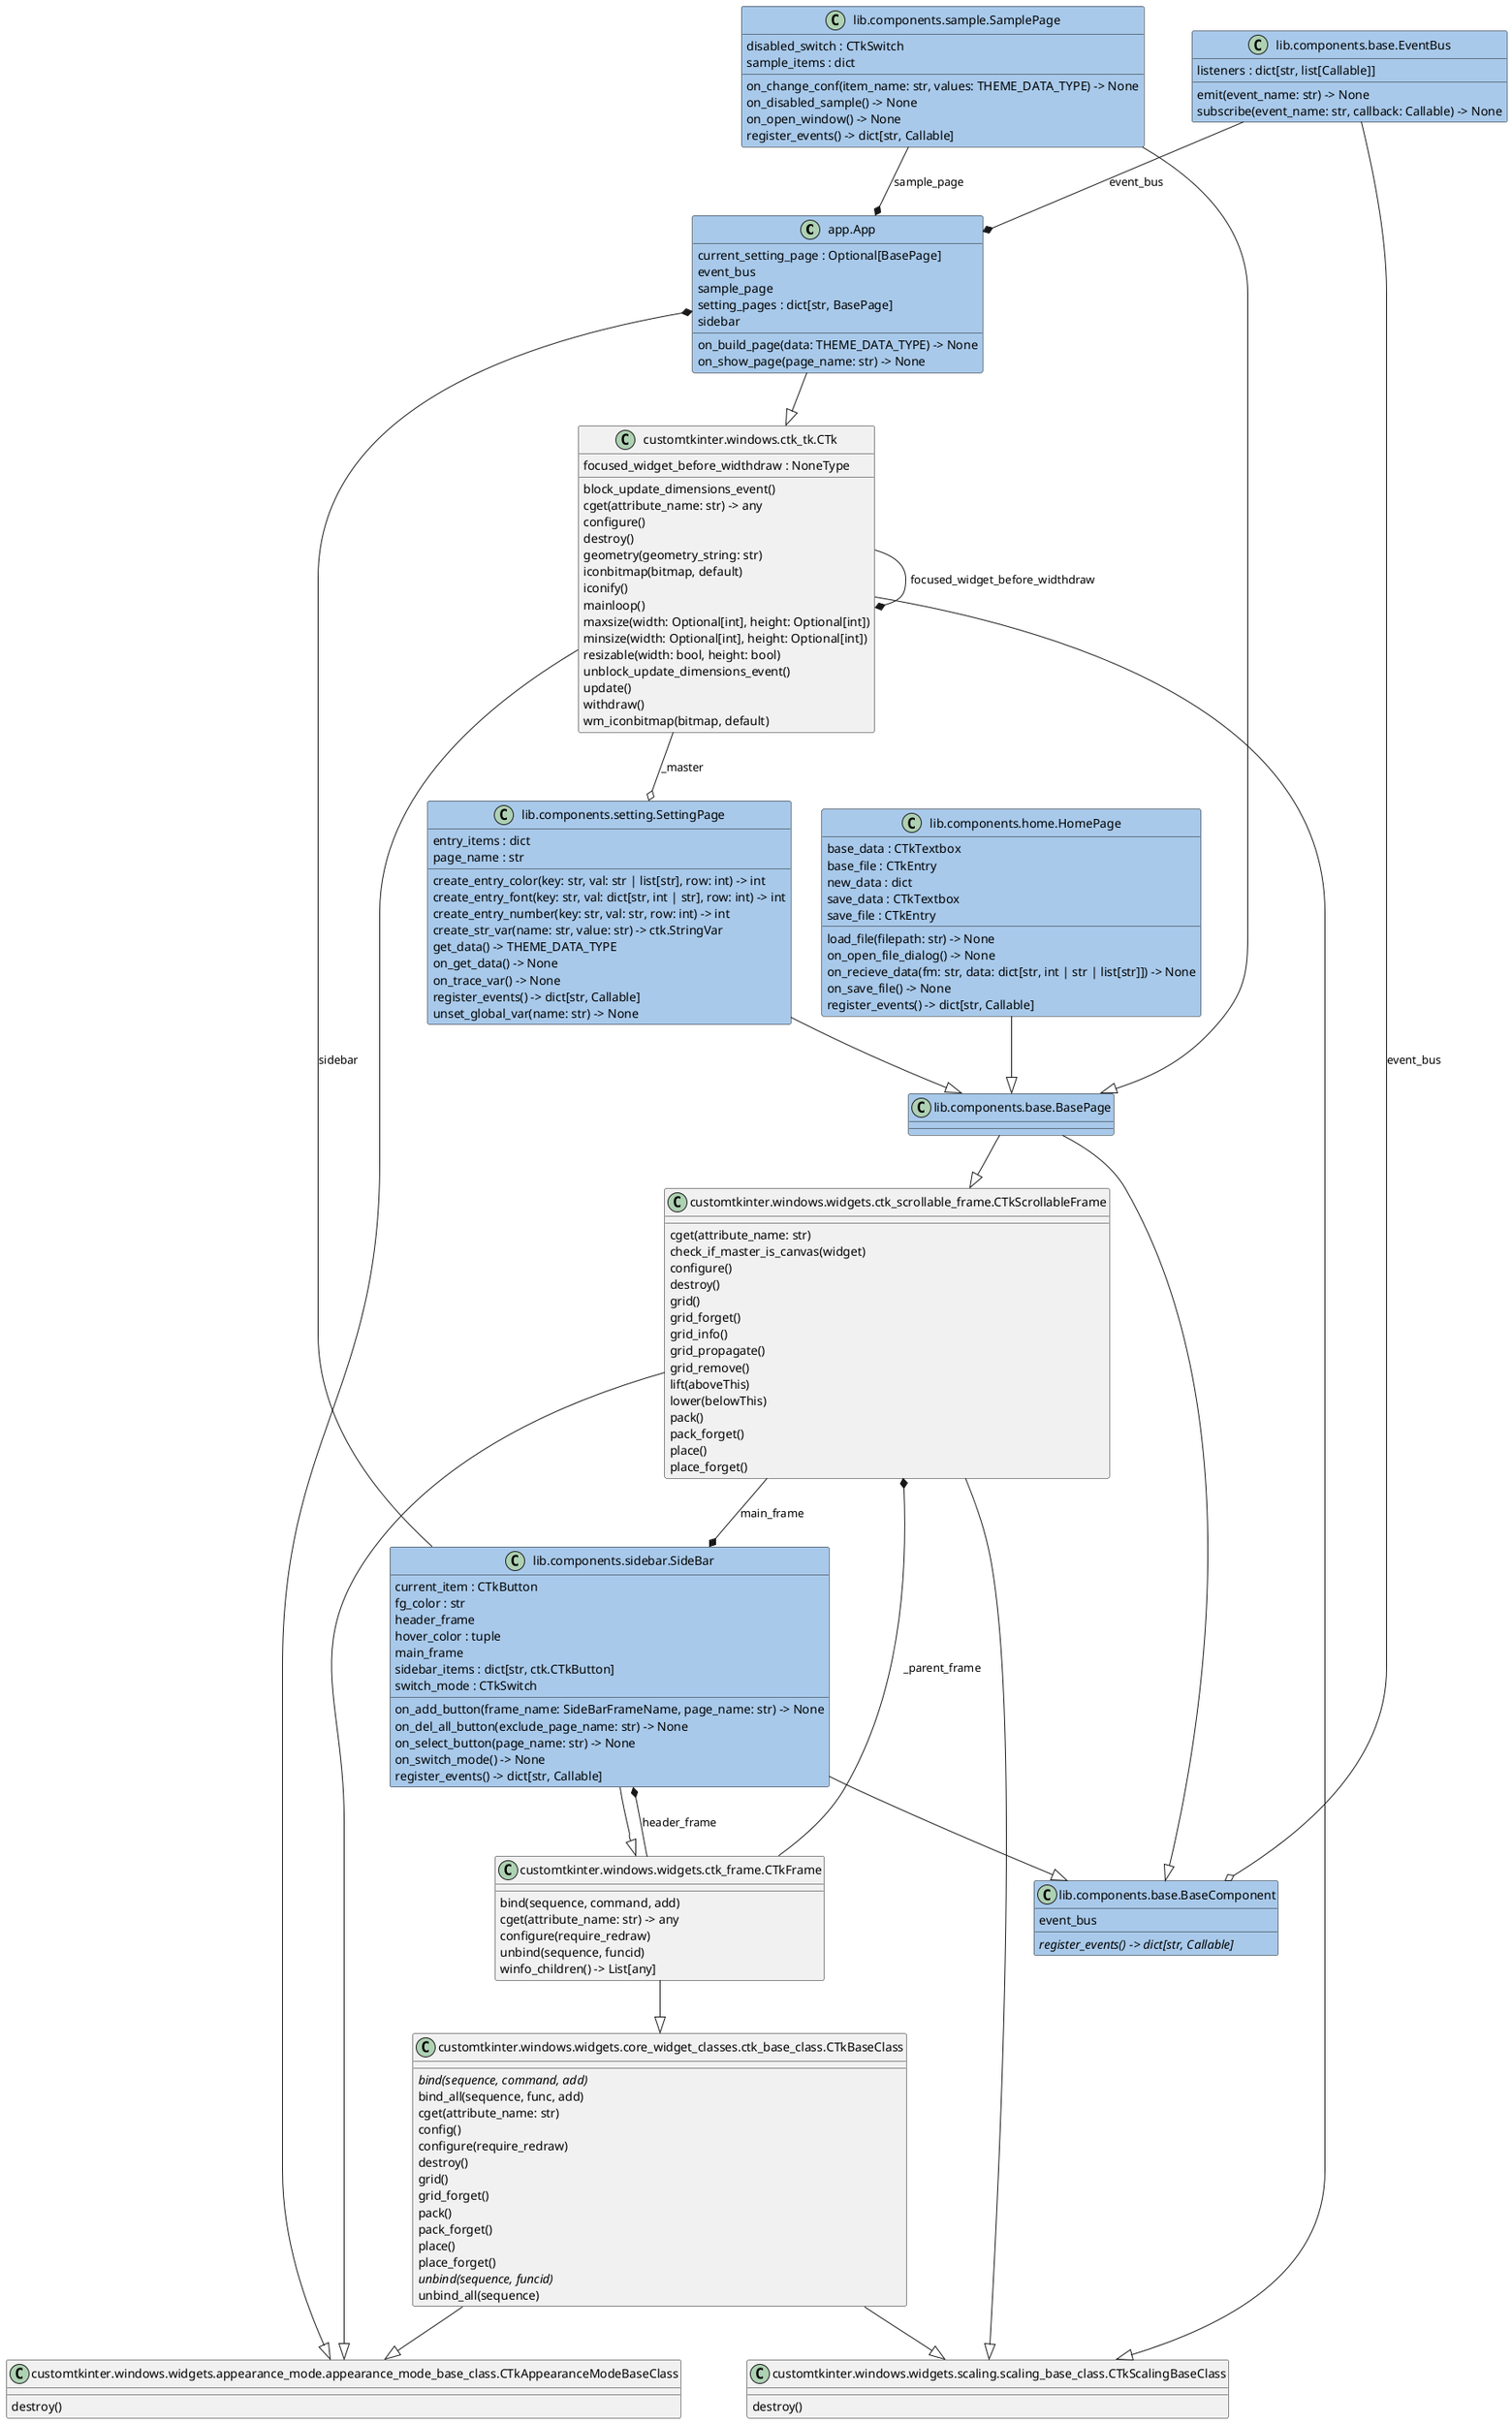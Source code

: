 @startuml classes
!define MAIN_CLASS_COLOR #a8c9ea

set namespaceSeparator none
class "app.App" as app.App MAIN_CLASS_COLOR {
  current_setting_page : Optional[BasePage]
  event_bus
  sample_page
  setting_pages : dict[str, BasePage]
  sidebar
  on_build_page(data: THEME_DATA_TYPE) -> None
  on_show_page(page_name: str) -> None
}
class "customtkinter.windows.ctk_tk.CTk" as customtkinter.windows.ctk_tk.CTk {
  focused_widget_before_widthdraw : NoneType
  block_update_dimensions_event()
  cget(attribute_name: str) -> any
  configure()
  destroy()
  geometry(geometry_string: str)
  iconbitmap(bitmap, default)
  iconify()
  mainloop()
  maxsize(width: Optional[int], height: Optional[int])
  minsize(width: Optional[int], height: Optional[int])
  resizable(width: bool, height: bool)
  unblock_update_dimensions_event()
  update()
  withdraw()
  wm_iconbitmap(bitmap, default)
}
class "customtkinter.windows.widgets.appearance_mode.appearance_mode_base_class.CTkAppearanceModeBaseClass" as customtkinter.windows.widgets.appearance_mode.appearance_mode_base_class.CTkAppearanceModeBaseClass {
  destroy()
}
class "customtkinter.windows.widgets.core_widget_classes.ctk_base_class.CTkBaseClass" as customtkinter.windows.widgets.core_widget_classes.ctk_base_class.CTkBaseClass {
  {abstract}bind(sequence, command, add)
  bind_all(sequence, func, add)
  cget(attribute_name: str)
  config()
  configure(require_redraw)
  destroy()
  grid()
  grid_forget()
  pack()
  pack_forget()
  place()
  place_forget()
  {abstract}unbind(sequence, funcid)
  unbind_all(sequence)
}
class "customtkinter.windows.widgets.ctk_frame.CTkFrame" as customtkinter.windows.widgets.ctk_frame.CTkFrame {
  bind(sequence, command, add)
  cget(attribute_name: str) -> any
  configure(require_redraw)
  unbind(sequence, funcid)
  winfo_children() -> List[any]
}
class "customtkinter.windows.widgets.ctk_scrollable_frame.CTkScrollableFrame" as customtkinter.windows.widgets.ctk_scrollable_frame.CTkScrollableFrame {
  cget(attribute_name: str)
  check_if_master_is_canvas(widget)
  configure()
  destroy()
  grid()
  grid_forget()
  grid_info()
  grid_propagate()
  grid_remove()
  lift(aboveThis)
  lower(belowThis)
  pack()
  pack_forget()
  place()
  place_forget()
}
class "customtkinter.windows.widgets.scaling.scaling_base_class.CTkScalingBaseClass" as customtkinter.windows.widgets.scaling.scaling_base_class.CTkScalingBaseClass {
  destroy()
}
class "lib.components.base.BaseComponent" as lib.components.base.BaseComponent MAIN_CLASS_COLOR {
  event_bus
  {abstract}register_events() -> dict[str, Callable]
}
class "lib.components.base.BasePage" as lib.components.base.BasePage MAIN_CLASS_COLOR {
}
class "lib.components.base.EventBus" as lib.components.base.EventBus MAIN_CLASS_COLOR {
  listeners : dict[str, list[Callable]]
  emit(event_name: str) -> None
  subscribe(event_name: str, callback: Callable) -> None
}
class "lib.components.home.HomePage" as lib.components.home.HomePage MAIN_CLASS_COLOR {
  base_data : CTkTextbox
  base_file : CTkEntry
  new_data : dict
  save_data : CTkTextbox
  save_file : CTkEntry
  load_file(filepath: str) -> None
  on_open_file_dialog() -> None
  on_recieve_data(fm: str, data: dict[str, int | str | list[str]]) -> None
  on_save_file() -> None
  register_events() -> dict[str, Callable]
}
class "lib.components.sample.SamplePage" as lib.components.sample.SamplePage MAIN_CLASS_COLOR {
  disabled_switch : CTkSwitch
  sample_items : dict
  on_change_conf(item_name: str, values: THEME_DATA_TYPE) -> None
  on_disabled_sample() -> None
  on_open_window() -> None
  register_events() -> dict[str, Callable]
}
class "lib.components.setting.SettingPage" as lib.components.setting.SettingPage MAIN_CLASS_COLOR {
  entry_items : dict
  page_name : str
  create_entry_color(key: str, val: str | list[str], row: int) -> int
  create_entry_font(key: str, val: dict[str, int | str], row: int) -> int
  create_entry_number(key: str, val: str, row: int) -> int
  create_str_var(name: str, value: str) -> ctk.StringVar
  get_data() -> THEME_DATA_TYPE
  on_get_data() -> None
  on_trace_var() -> None
  register_events() -> dict[str, Callable]
  unset_global_var(name: str) -> None
}
class "lib.components.sidebar.SideBar" as lib.components.sidebar.SideBar MAIN_CLASS_COLOR {
  current_item : CTkButton
  fg_color : str
  header_frame
  hover_color : tuple
  main_frame
  sidebar_items : dict[str, ctk.CTkButton]
  switch_mode : CTkSwitch
  on_add_button(frame_name: SideBarFrameName, page_name: str) -> None
  on_del_all_button(exclude_page_name: str) -> None
  on_select_button(page_name: str) -> None
  on_switch_mode() -> None
  register_events() -> dict[str, Callable]
}
app.App --|> customtkinter.windows.ctk_tk.CTk
customtkinter.windows.ctk_tk.CTk --|> customtkinter.windows.widgets.appearance_mode.appearance_mode_base_class.CTkAppearanceModeBaseClass
customtkinter.windows.ctk_tk.CTk --|> customtkinter.windows.widgets.scaling.scaling_base_class.CTkScalingBaseClass
customtkinter.windows.widgets.core_widget_classes.ctk_base_class.CTkBaseClass --|> customtkinter.windows.widgets.appearance_mode.appearance_mode_base_class.CTkAppearanceModeBaseClass
customtkinter.windows.widgets.core_widget_classes.ctk_base_class.CTkBaseClass --|> customtkinter.windows.widgets.scaling.scaling_base_class.CTkScalingBaseClass
customtkinter.windows.widgets.ctk_frame.CTkFrame --|> customtkinter.windows.widgets.core_widget_classes.ctk_base_class.CTkBaseClass
customtkinter.windows.widgets.ctk_scrollable_frame.CTkScrollableFrame --|> customtkinter.windows.widgets.appearance_mode.appearance_mode_base_class.CTkAppearanceModeBaseClass
customtkinter.windows.widgets.ctk_scrollable_frame.CTkScrollableFrame --|> customtkinter.windows.widgets.scaling.scaling_base_class.CTkScalingBaseClass
lib.components.base.BasePage --|> customtkinter.windows.widgets.ctk_scrollable_frame.CTkScrollableFrame
lib.components.base.BasePage --|> lib.components.base.BaseComponent
lib.components.home.HomePage --|> lib.components.base.BasePage
lib.components.sample.SamplePage --|> lib.components.base.BasePage
lib.components.setting.SettingPage --|> lib.components.base.BasePage
lib.components.sidebar.SideBar --|> customtkinter.windows.widgets.ctk_frame.CTkFrame
lib.components.sidebar.SideBar --|> lib.components.base.BaseComponent
customtkinter.windows.ctk_tk.CTk --* customtkinter.windows.ctk_tk.CTk : focused_widget_before_widthdraw
customtkinter.windows.widgets.ctk_frame.CTkFrame --* customtkinter.windows.widgets.ctk_scrollable_frame.CTkScrollableFrame : _parent_frame
customtkinter.windows.widgets.ctk_frame.CTkFrame --* lib.components.sidebar.SideBar : header_frame
customtkinter.windows.widgets.ctk_scrollable_frame.CTkScrollableFrame --* lib.components.sidebar.SideBar : main_frame
lib.components.base.EventBus --* app.App : event_bus
lib.components.sample.SamplePage --* app.App : sample_page
lib.components.sidebar.SideBar --* app.App : sidebar
customtkinter.windows.ctk_tk.CTk --o lib.components.setting.SettingPage : _master
lib.components.base.EventBus --o lib.components.base.BaseComponent : event_bus
@enduml
